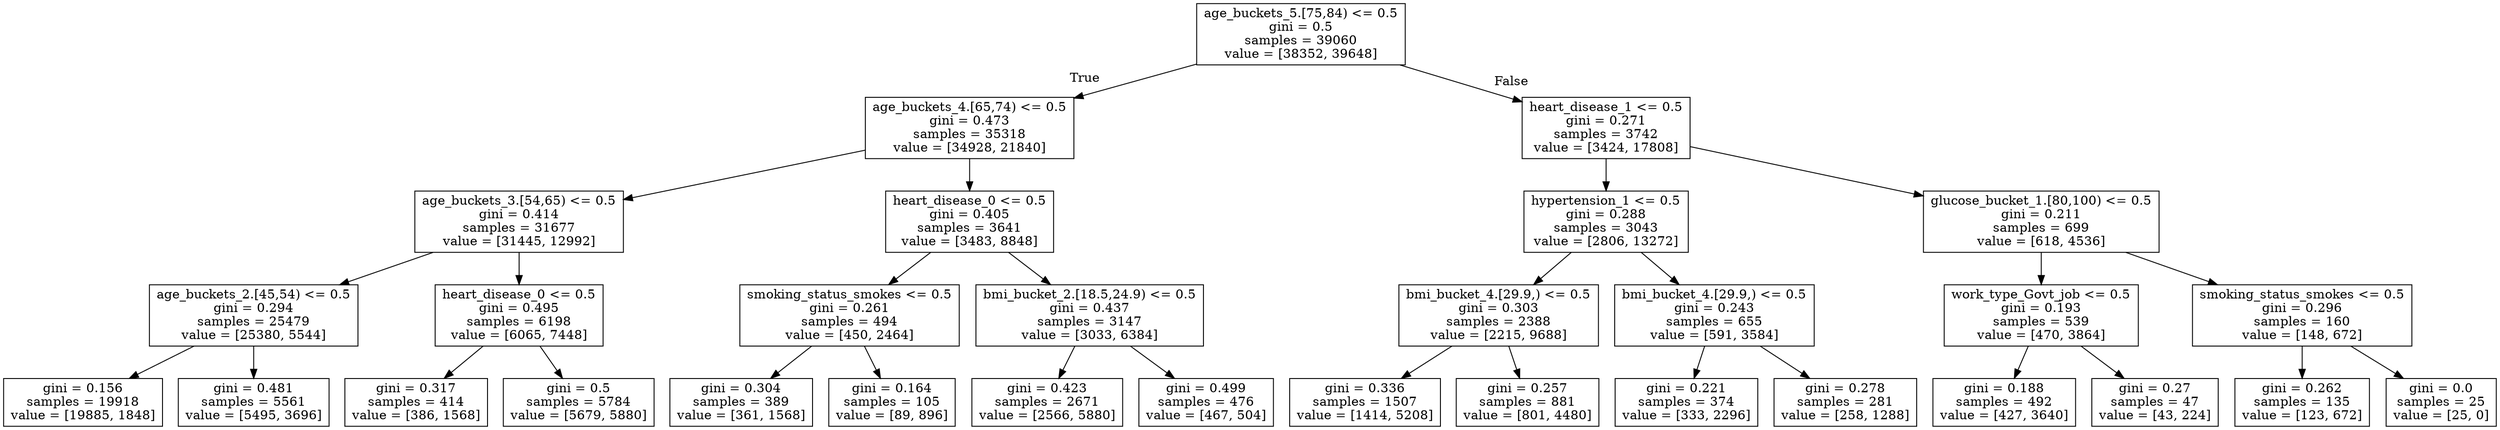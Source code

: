 digraph Tree {
node [shape=box] ;
0 [label="age_buckets_5.[75,84) <= 0.5\ngini = 0.5\nsamples = 39060\nvalue = [38352, 39648]"] ;
1 [label="age_buckets_4.[65,74) <= 0.5\ngini = 0.473\nsamples = 35318\nvalue = [34928, 21840]"] ;
0 -> 1 [labeldistance=2.5, labelangle=45, headlabel="True"] ;
2 [label="age_buckets_3.[54,65) <= 0.5\ngini = 0.414\nsamples = 31677\nvalue = [31445, 12992]"] ;
1 -> 2 ;
3 [label="age_buckets_2.[45,54) <= 0.5\ngini = 0.294\nsamples = 25479\nvalue = [25380, 5544]"] ;
2 -> 3 ;
4 [label="gini = 0.156\nsamples = 19918\nvalue = [19885, 1848]"] ;
3 -> 4 ;
5 [label="gini = 0.481\nsamples = 5561\nvalue = [5495, 3696]"] ;
3 -> 5 ;
6 [label="heart_disease_0 <= 0.5\ngini = 0.495\nsamples = 6198\nvalue = [6065, 7448]"] ;
2 -> 6 ;
7 [label="gini = 0.317\nsamples = 414\nvalue = [386, 1568]"] ;
6 -> 7 ;
8 [label="gini = 0.5\nsamples = 5784\nvalue = [5679, 5880]"] ;
6 -> 8 ;
9 [label="heart_disease_0 <= 0.5\ngini = 0.405\nsamples = 3641\nvalue = [3483, 8848]"] ;
1 -> 9 ;
10 [label="smoking_status_smokes <= 0.5\ngini = 0.261\nsamples = 494\nvalue = [450, 2464]"] ;
9 -> 10 ;
11 [label="gini = 0.304\nsamples = 389\nvalue = [361, 1568]"] ;
10 -> 11 ;
12 [label="gini = 0.164\nsamples = 105\nvalue = [89, 896]"] ;
10 -> 12 ;
13 [label="bmi_bucket_2.[18.5,24.9) <= 0.5\ngini = 0.437\nsamples = 3147\nvalue = [3033, 6384]"] ;
9 -> 13 ;
14 [label="gini = 0.423\nsamples = 2671\nvalue = [2566, 5880]"] ;
13 -> 14 ;
15 [label="gini = 0.499\nsamples = 476\nvalue = [467, 504]"] ;
13 -> 15 ;
16 [label="heart_disease_1 <= 0.5\ngini = 0.271\nsamples = 3742\nvalue = [3424, 17808]"] ;
0 -> 16 [labeldistance=2.5, labelangle=-45, headlabel="False"] ;
17 [label="hypertension_1 <= 0.5\ngini = 0.288\nsamples = 3043\nvalue = [2806, 13272]"] ;
16 -> 17 ;
18 [label="bmi_bucket_4.[29.9,) <= 0.5\ngini = 0.303\nsamples = 2388\nvalue = [2215, 9688]"] ;
17 -> 18 ;
19 [label="gini = 0.336\nsamples = 1507\nvalue = [1414, 5208]"] ;
18 -> 19 ;
20 [label="gini = 0.257\nsamples = 881\nvalue = [801, 4480]"] ;
18 -> 20 ;
21 [label="bmi_bucket_4.[29.9,) <= 0.5\ngini = 0.243\nsamples = 655\nvalue = [591, 3584]"] ;
17 -> 21 ;
22 [label="gini = 0.221\nsamples = 374\nvalue = [333, 2296]"] ;
21 -> 22 ;
23 [label="gini = 0.278\nsamples = 281\nvalue = [258, 1288]"] ;
21 -> 23 ;
24 [label="glucose_bucket_1.[80,100) <= 0.5\ngini = 0.211\nsamples = 699\nvalue = [618, 4536]"] ;
16 -> 24 ;
25 [label="work_type_Govt_job <= 0.5\ngini = 0.193\nsamples = 539\nvalue = [470, 3864]"] ;
24 -> 25 ;
26 [label="gini = 0.188\nsamples = 492\nvalue = [427, 3640]"] ;
25 -> 26 ;
27 [label="gini = 0.27\nsamples = 47\nvalue = [43, 224]"] ;
25 -> 27 ;
28 [label="smoking_status_smokes <= 0.5\ngini = 0.296\nsamples = 160\nvalue = [148, 672]"] ;
24 -> 28 ;
29 [label="gini = 0.262\nsamples = 135\nvalue = [123, 672]"] ;
28 -> 29 ;
30 [label="gini = 0.0\nsamples = 25\nvalue = [25, 0]"] ;
28 -> 30 ;
}